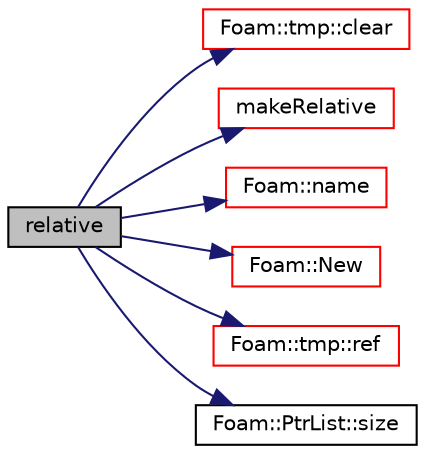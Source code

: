digraph "relative"
{
  bgcolor="transparent";
  edge [fontname="Helvetica",fontsize="10",labelfontname="Helvetica",labelfontsize="10"];
  node [fontname="Helvetica",fontsize="10",shape=record];
  rankdir="LR";
  Node1 [label="relative",height=0.2,width=0.4,color="black", fillcolor="grey75", style="filled", fontcolor="black"];
  Node1 -> Node2 [color="midnightblue",fontsize="10",style="solid",fontname="Helvetica"];
  Node2 [label="Foam::tmp::clear",height=0.2,width=0.4,color="red",URL="$a02691.html#a5b0c20bea8c40bf73b3160cb1e0da350",tooltip="If object pointer points to valid object: "];
  Node1 -> Node3 [color="midnightblue",fontsize="10",style="solid",fontname="Helvetica"];
  Node3 [label="makeRelative",height=0.2,width=0.4,color="red",URL="$a01570.html#add2fae1d46ede124e41208cdefd3ef33",tooltip="Make the given absolute velocity relative within the MRF region. "];
  Node1 -> Node4 [color="midnightblue",fontsize="10",style="solid",fontname="Helvetica"];
  Node4 [label="Foam::name",height=0.2,width=0.4,color="red",URL="$a10958.html#adcb0df2bd4953cb6bb390272d8263c3a",tooltip="Return a string representation of a complex. "];
  Node1 -> Node5 [color="midnightblue",fontsize="10",style="solid",fontname="Helvetica"];
  Node5 [label="Foam::New",height=0.2,width=0.4,color="red",URL="$a10958.html#a9d62cf14554c95e83f83f14909d9e0ec"];
  Node1 -> Node6 [color="midnightblue",fontsize="10",style="solid",fontname="Helvetica"];
  Node6 [label="Foam::tmp::ref",height=0.2,width=0.4,color="red",URL="$a02691.html#a355da090b61b5b48e7435dec5942b7e9",tooltip="Return non-const reference or generate a fatal error. "];
  Node1 -> Node7 [color="midnightblue",fontsize="10",style="solid",fontname="Helvetica"];
  Node7 [label="Foam::PtrList::size",height=0.2,width=0.4,color="black",URL="$a02065.html#a723361dc2020160f5492e8fe2d09fa44",tooltip="Return the number of elements in the PtrList. "];
}
